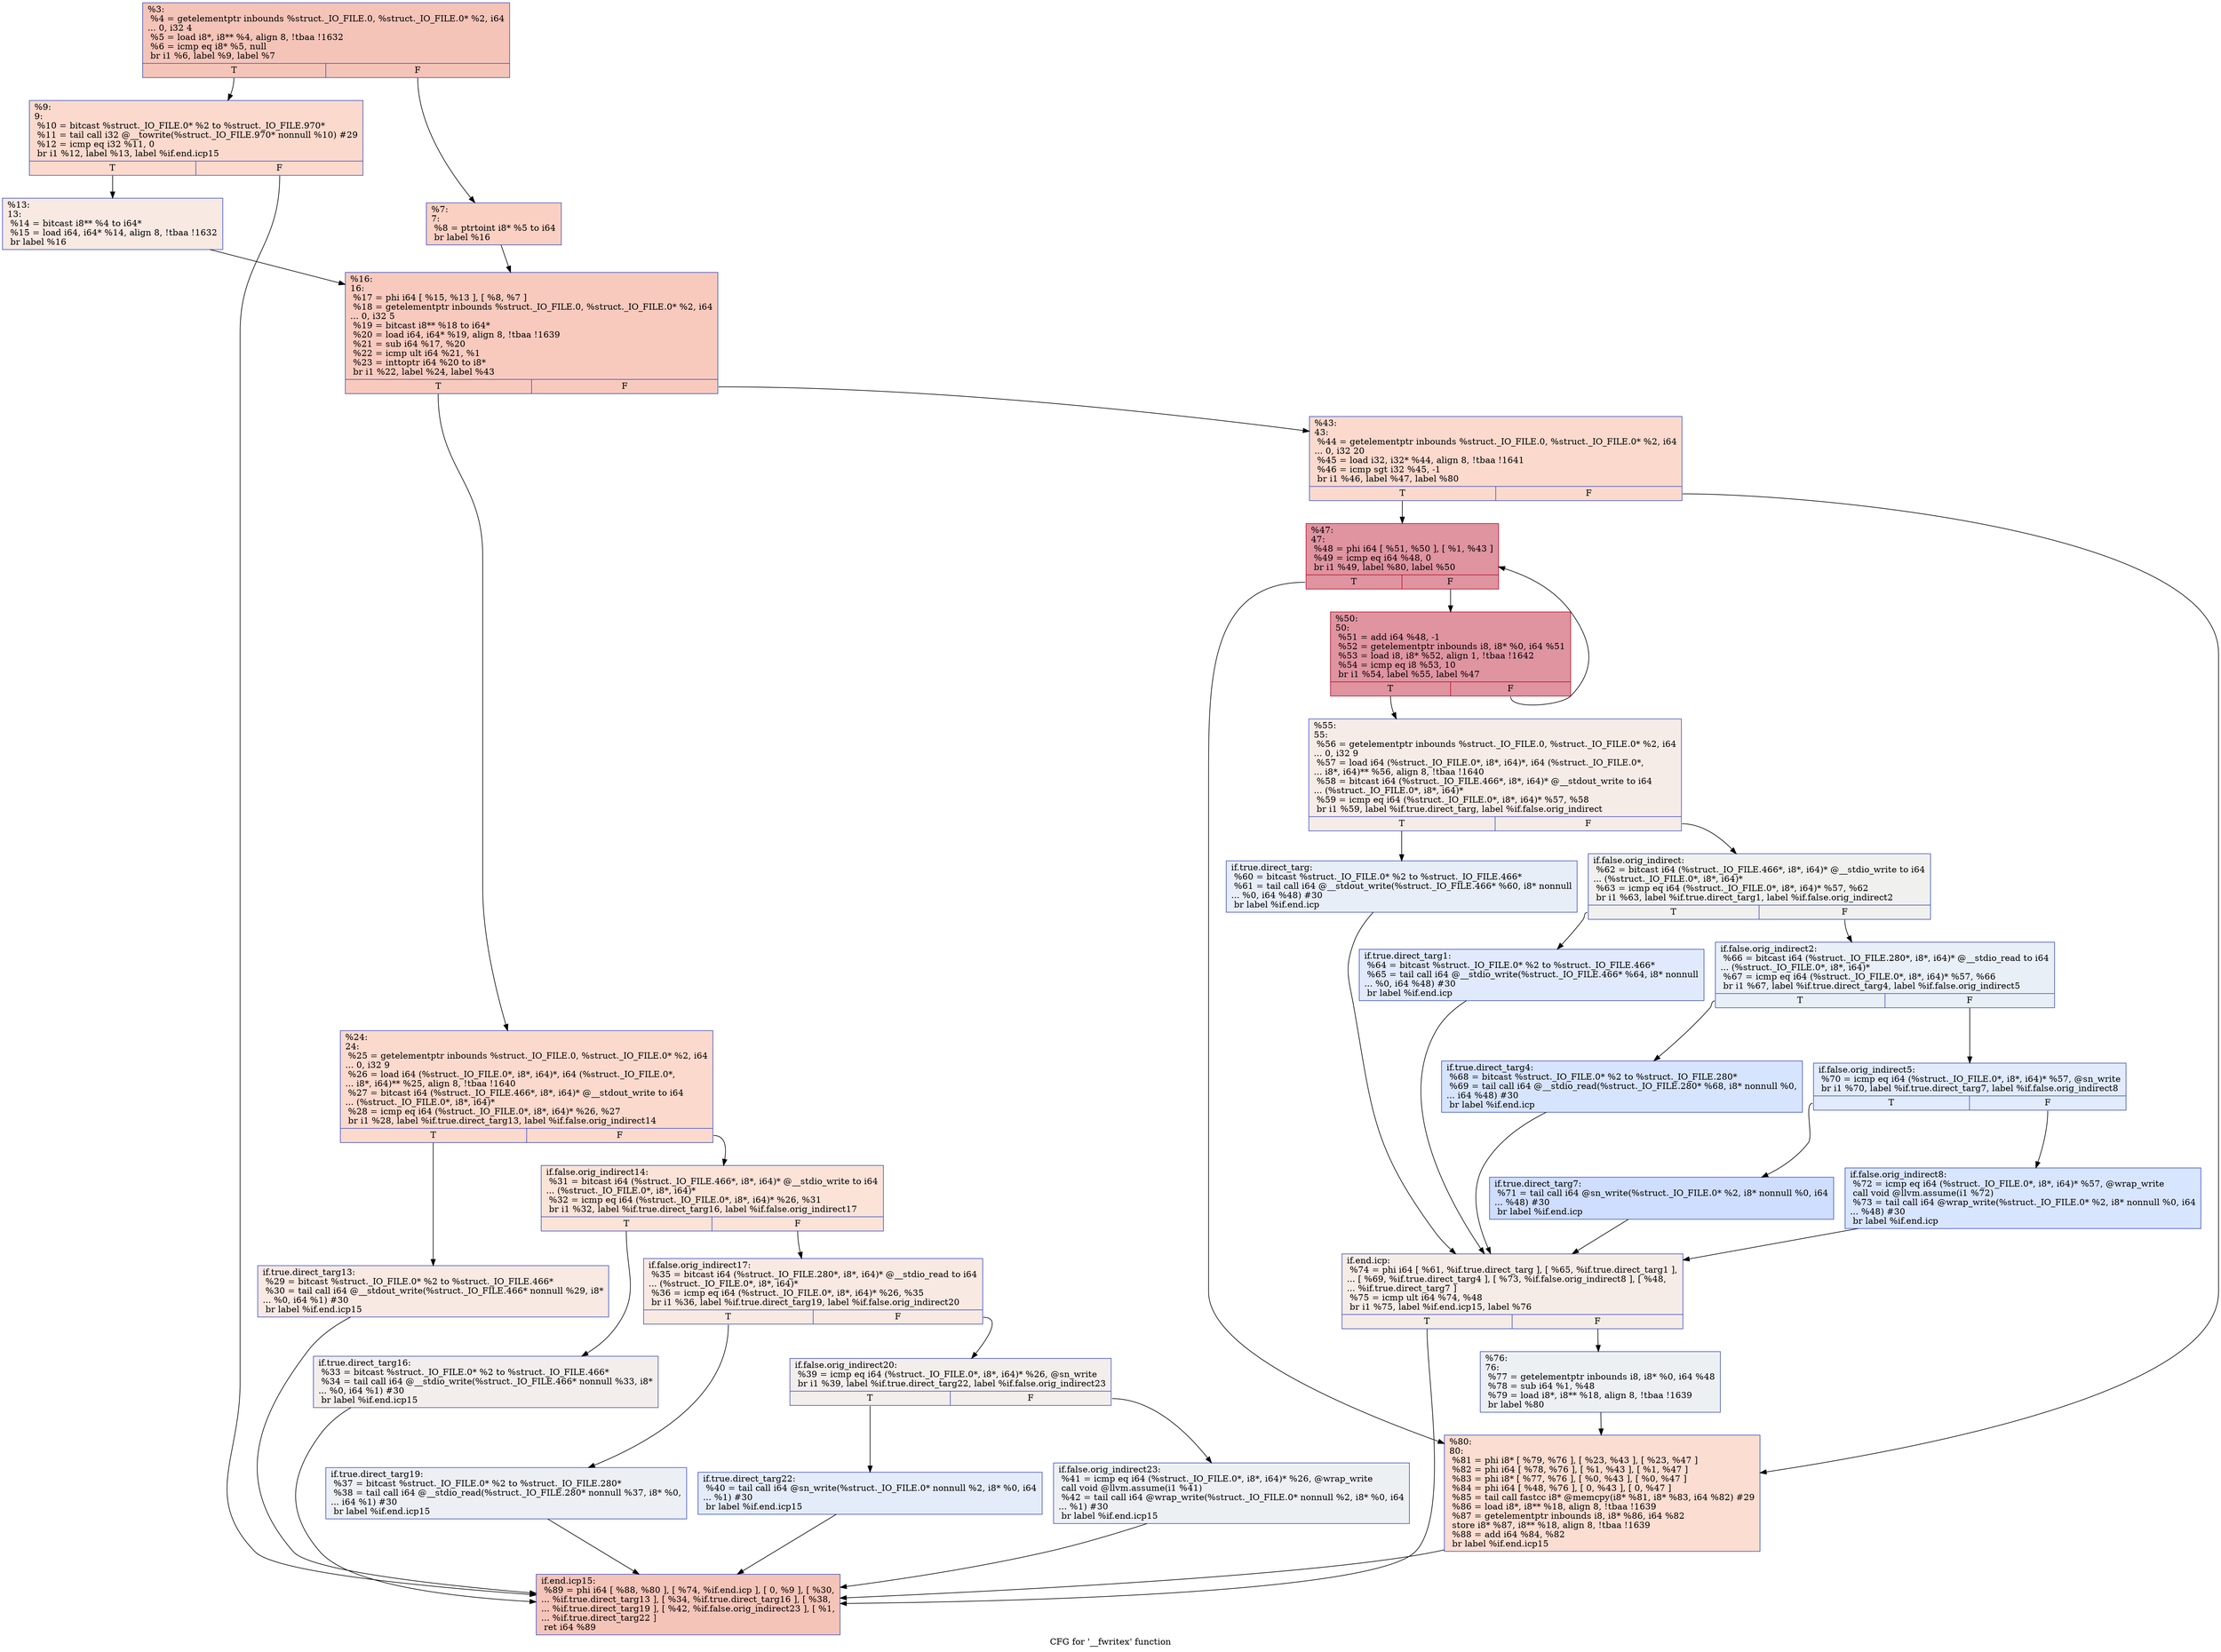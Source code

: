 digraph "CFG for '__fwritex' function" {
	label="CFG for '__fwritex' function";

	Node0x1762d20 [shape=record,color="#3d50c3ff", style=filled, fillcolor="#e97a5f70",label="{%3:\l  %4 = getelementptr inbounds %struct._IO_FILE.0, %struct._IO_FILE.0* %2, i64\l... 0, i32 4\l  %5 = load i8*, i8** %4, align 8, !tbaa !1632\l  %6 = icmp eq i8* %5, null\l  br i1 %6, label %9, label %7\l|{<s0>T|<s1>F}}"];
	Node0x1762d20:s0 -> Node0x1762f40;
	Node0x1762d20:s1 -> Node0x1762ef0;
	Node0x1762ef0 [shape=record,color="#3d50c3ff", style=filled, fillcolor="#f3947570",label="{%7:\l7:                                                \l  %8 = ptrtoint i8* %5 to i64\l  br label %16\l}"];
	Node0x1762ef0 -> Node0x1762fe0;
	Node0x1762f40 [shape=record,color="#3d50c3ff", style=filled, fillcolor="#f7ac8e70",label="{%9:\l9:                                                \l  %10 = bitcast %struct._IO_FILE.0* %2 to %struct._IO_FILE.970*\l  %11 = tail call i32 @__towrite(%struct._IO_FILE.970* nonnull %10) #29\l  %12 = icmp eq i32 %11, 0\l  br i1 %12, label %13, label %if.end.icp15\l|{<s0>T|<s1>F}}"];
	Node0x1762f40:s0 -> Node0x1762f90;
	Node0x1762f40:s1 -> Node0x17637b0;
	Node0x1762f90 [shape=record,color="#3d50c3ff", style=filled, fillcolor="#efcebd70",label="{%13:\l13:                                               \l  %14 = bitcast i8** %4 to i64*\l  %15 = load i64, i64* %14, align 8, !tbaa !1632\l  br label %16\l}"];
	Node0x1762f90 -> Node0x1762fe0;
	Node0x1762fe0 [shape=record,color="#3d50c3ff", style=filled, fillcolor="#ef886b70",label="{%16:\l16:                                               \l  %17 = phi i64 [ %15, %13 ], [ %8, %7 ]\l  %18 = getelementptr inbounds %struct._IO_FILE.0, %struct._IO_FILE.0* %2, i64\l... 0, i32 5\l  %19 = bitcast i8** %18 to i64*\l  %20 = load i64, i64* %19, align 8, !tbaa !1639\l  %21 = sub i64 %17, %20\l  %22 = icmp ult i64 %21, %1\l  %23 = inttoptr i64 %20 to i8*\l  br i1 %22, label %24, label %43\l|{<s0>T|<s1>F}}"];
	Node0x1762fe0:s0 -> Node0x1763030;
	Node0x1762fe0:s1 -> Node0x1763300;
	Node0x1763030 [shape=record,color="#3d50c3ff", style=filled, fillcolor="#f7ac8e70",label="{%24:\l24:                                               \l  %25 = getelementptr inbounds %struct._IO_FILE.0, %struct._IO_FILE.0* %2, i64\l... 0, i32 9\l  %26 = load i64 (%struct._IO_FILE.0*, i8*, i64)*, i64 (%struct._IO_FILE.0*,\l... i8*, i64)** %25, align 8, !tbaa !1640\l  %27 = bitcast i64 (%struct._IO_FILE.466*, i8*, i64)* @__stdout_write to i64\l... (%struct._IO_FILE.0*, i8*, i64)*\l  %28 = icmp eq i64 (%struct._IO_FILE.0*, i8*, i64)* %26, %27\l  br i1 %28, label %if.true.direct_targ13, label %if.false.orig_indirect14\l|{<s0>T|<s1>F}}"];
	Node0x1763030:s0 -> Node0x1763080;
	Node0x1763030:s1 -> Node0x17630d0;
	Node0x1763080 [shape=record,color="#3d50c3ff", style=filled, fillcolor="#efcebd70",label="{if.true.direct_targ13:                            \l  %29 = bitcast %struct._IO_FILE.0* %2 to %struct._IO_FILE.466*\l  %30 = tail call i64 @__stdout_write(%struct._IO_FILE.466* nonnull %29, i8*\l... %0, i64 %1) #30\l  br label %if.end.icp15\l}"];
	Node0x1763080 -> Node0x17637b0;
	Node0x17630d0 [shape=record,color="#3d50c3ff", style=filled, fillcolor="#f6bfa670",label="{if.false.orig_indirect14:                         \l  %31 = bitcast i64 (%struct._IO_FILE.466*, i8*, i64)* @__stdio_write to i64\l... (%struct._IO_FILE.0*, i8*, i64)*\l  %32 = icmp eq i64 (%struct._IO_FILE.0*, i8*, i64)* %26, %31\l  br i1 %32, label %if.true.direct_targ16, label %if.false.orig_indirect17\l|{<s0>T|<s1>F}}"];
	Node0x17630d0:s0 -> Node0x1763120;
	Node0x17630d0:s1 -> Node0x1763170;
	Node0x1763120 [shape=record,color="#3d50c3ff", style=filled, fillcolor="#e3d9d370",label="{if.true.direct_targ16:                            \l  %33 = bitcast %struct._IO_FILE.0* %2 to %struct._IO_FILE.466*\l  %34 = tail call i64 @__stdio_write(%struct._IO_FILE.466* nonnull %33, i8*\l... %0, i64 %1) #30\l  br label %if.end.icp15\l}"];
	Node0x1763120 -> Node0x17637b0;
	Node0x1763170 [shape=record,color="#3d50c3ff", style=filled, fillcolor="#efcebd70",label="{if.false.orig_indirect17:                         \l  %35 = bitcast i64 (%struct._IO_FILE.280*, i8*, i64)* @__stdio_read to i64\l... (%struct._IO_FILE.0*, i8*, i64)*\l  %36 = icmp eq i64 (%struct._IO_FILE.0*, i8*, i64)* %26, %35\l  br i1 %36, label %if.true.direct_targ19, label %if.false.orig_indirect20\l|{<s0>T|<s1>F}}"];
	Node0x1763170:s0 -> Node0x17631c0;
	Node0x1763170:s1 -> Node0x1763210;
	Node0x17631c0 [shape=record,color="#3d50c3ff", style=filled, fillcolor="#d4dbe670",label="{if.true.direct_targ19:                            \l  %37 = bitcast %struct._IO_FILE.0* %2 to %struct._IO_FILE.280*\l  %38 = tail call i64 @__stdio_read(%struct._IO_FILE.280* nonnull %37, i8* %0,\l... i64 %1) #30\l  br label %if.end.icp15\l}"];
	Node0x17631c0 -> Node0x17637b0;
	Node0x1763210 [shape=record,color="#3d50c3ff", style=filled, fillcolor="#e5d8d170",label="{if.false.orig_indirect20:                         \l  %39 = icmp eq i64 (%struct._IO_FILE.0*, i8*, i64)* %26, @sn_write\l  br i1 %39, label %if.true.direct_targ22, label %if.false.orig_indirect23\l|{<s0>T|<s1>F}}"];
	Node0x1763210:s0 -> Node0x1763260;
	Node0x1763210:s1 -> Node0x17632b0;
	Node0x1763260 [shape=record,color="#3d50c3ff", style=filled, fillcolor="#c1d4f470",label="{if.true.direct_targ22:                            \l  %40 = tail call i64 @sn_write(%struct._IO_FILE.0* nonnull %2, i8* %0, i64\l... %1) #30\l  br label %if.end.icp15\l}"];
	Node0x1763260 -> Node0x17637b0;
	Node0x17632b0 [shape=record,color="#3d50c3ff", style=filled, fillcolor="#d6dce470",label="{if.false.orig_indirect23:                         \l  %41 = icmp eq i64 (%struct._IO_FILE.0*, i8*, i64)* %26, @wrap_write\l  call void @llvm.assume(i1 %41)\l  %42 = tail call i64 @wrap_write(%struct._IO_FILE.0* nonnull %2, i8* %0, i64\l... %1) #30\l  br label %if.end.icp15\l}"];
	Node0x17632b0 -> Node0x17637b0;
	Node0x1763300 [shape=record,color="#3d50c3ff", style=filled, fillcolor="#f7ac8e70",label="{%43:\l43:                                               \l  %44 = getelementptr inbounds %struct._IO_FILE.0, %struct._IO_FILE.0* %2, i64\l... 0, i32 20\l  %45 = load i32, i32* %44, align 8, !tbaa !1641\l  %46 = icmp sgt i32 %45, -1\l  br i1 %46, label %47, label %80\l|{<s0>T|<s1>F}}"];
	Node0x1763300:s0 -> Node0x1763350;
	Node0x1763300:s1 -> Node0x1763760;
	Node0x1763350 [shape=record,color="#b70d28ff", style=filled, fillcolor="#b70d2870",label="{%47:\l47:                                               \l  %48 = phi i64 [ %51, %50 ], [ %1, %43 ]\l  %49 = icmp eq i64 %48, 0\l  br i1 %49, label %80, label %50\l|{<s0>T|<s1>F}}"];
	Node0x1763350:s0 -> Node0x1763760;
	Node0x1763350:s1 -> Node0x17633a0;
	Node0x17633a0 [shape=record,color="#b70d28ff", style=filled, fillcolor="#b70d2870",label="{%50:\l50:                                               \l  %51 = add i64 %48, -1\l  %52 = getelementptr inbounds i8, i8* %0, i64 %51\l  %53 = load i8, i8* %52, align 1, !tbaa !1642\l  %54 = icmp eq i8 %53, 10\l  br i1 %54, label %55, label %47\l|{<s0>T|<s1>F}}"];
	Node0x17633a0:s0 -> Node0x17633f0;
	Node0x17633a0:s1 -> Node0x1763350;
	Node0x17633f0 [shape=record,color="#3d50c3ff", style=filled, fillcolor="#ead5c970",label="{%55:\l55:                                               \l  %56 = getelementptr inbounds %struct._IO_FILE.0, %struct._IO_FILE.0* %2, i64\l... 0, i32 9\l  %57 = load i64 (%struct._IO_FILE.0*, i8*, i64)*, i64 (%struct._IO_FILE.0*,\l... i8*, i64)** %56, align 8, !tbaa !1640\l  %58 = bitcast i64 (%struct._IO_FILE.466*, i8*, i64)* @__stdout_write to i64\l... (%struct._IO_FILE.0*, i8*, i64)*\l  %59 = icmp eq i64 (%struct._IO_FILE.0*, i8*, i64)* %57, %58\l  br i1 %59, label %if.true.direct_targ, label %if.false.orig_indirect\l|{<s0>T|<s1>F}}"];
	Node0x17633f0:s0 -> Node0x1763440;
	Node0x17633f0:s1 -> Node0x1763490;
	Node0x1763440 [shape=record,color="#3d50c3ff", style=filled, fillcolor="#cbd8ee70",label="{if.true.direct_targ:                              \l  %60 = bitcast %struct._IO_FILE.0* %2 to %struct._IO_FILE.466*\l  %61 = tail call i64 @__stdout_write(%struct._IO_FILE.466* %60, i8* nonnull\l... %0, i64 %48) #30\l  br label %if.end.icp\l}"];
	Node0x1763440 -> Node0x17636c0;
	Node0x1763490 [shape=record,color="#3d50c3ff", style=filled, fillcolor="#dedcdb70",label="{if.false.orig_indirect:                           \l  %62 = bitcast i64 (%struct._IO_FILE.466*, i8*, i64)* @__stdio_write to i64\l... (%struct._IO_FILE.0*, i8*, i64)*\l  %63 = icmp eq i64 (%struct._IO_FILE.0*, i8*, i64)* %57, %62\l  br i1 %63, label %if.true.direct_targ1, label %if.false.orig_indirect2\l|{<s0>T|<s1>F}}"];
	Node0x1763490:s0 -> Node0x17634e0;
	Node0x1763490:s1 -> Node0x1763530;
	Node0x17634e0 [shape=record,color="#3d50c3ff", style=filled, fillcolor="#b9d0f970",label="{if.true.direct_targ1:                             \l  %64 = bitcast %struct._IO_FILE.0* %2 to %struct._IO_FILE.466*\l  %65 = tail call i64 @__stdio_write(%struct._IO_FILE.466* %64, i8* nonnull\l... %0, i64 %48) #30\l  br label %if.end.icp\l}"];
	Node0x17634e0 -> Node0x17636c0;
	Node0x1763530 [shape=record,color="#3d50c3ff", style=filled, fillcolor="#cedaeb70",label="{if.false.orig_indirect2:                          \l  %66 = bitcast i64 (%struct._IO_FILE.280*, i8*, i64)* @__stdio_read to i64\l... (%struct._IO_FILE.0*, i8*, i64)*\l  %67 = icmp eq i64 (%struct._IO_FILE.0*, i8*, i64)* %57, %66\l  br i1 %67, label %if.true.direct_targ4, label %if.false.orig_indirect5\l|{<s0>T|<s1>F}}"];
	Node0x1763530:s0 -> Node0x1763580;
	Node0x1763530:s1 -> Node0x17635d0;
	Node0x1763580 [shape=record,color="#3d50c3ff", style=filled, fillcolor="#a5c3fe70",label="{if.true.direct_targ4:                             \l  %68 = bitcast %struct._IO_FILE.0* %2 to %struct._IO_FILE.280*\l  %69 = tail call i64 @__stdio_read(%struct._IO_FILE.280* %68, i8* nonnull %0,\l... i64 %48) #30\l  br label %if.end.icp\l}"];
	Node0x1763580 -> Node0x17636c0;
	Node0x17635d0 [shape=record,color="#3d50c3ff", style=filled, fillcolor="#bbd1f870",label="{if.false.orig_indirect5:                          \l  %70 = icmp eq i64 (%struct._IO_FILE.0*, i8*, i64)* %57, @sn_write\l  br i1 %70, label %if.true.direct_targ7, label %if.false.orig_indirect8\l|{<s0>T|<s1>F}}"];
	Node0x17635d0:s0 -> Node0x1763620;
	Node0x17635d0:s1 -> Node0x1763670;
	Node0x1763620 [shape=record,color="#3d50c3ff", style=filled, fillcolor="#93b5fe70",label="{if.true.direct_targ7:                             \l  %71 = tail call i64 @sn_write(%struct._IO_FILE.0* %2, i8* nonnull %0, i64\l... %48) #30\l  br label %if.end.icp\l}"];
	Node0x1763620 -> Node0x17636c0;
	Node0x1763670 [shape=record,color="#3d50c3ff", style=filled, fillcolor="#a7c5fe70",label="{if.false.orig_indirect8:                          \l  %72 = icmp eq i64 (%struct._IO_FILE.0*, i8*, i64)* %57, @wrap_write\l  call void @llvm.assume(i1 %72)\l  %73 = tail call i64 @wrap_write(%struct._IO_FILE.0* %2, i8* nonnull %0, i64\l... %48) #30\l  br label %if.end.icp\l}"];
	Node0x1763670 -> Node0x17636c0;
	Node0x17636c0 [shape=record,color="#3d50c3ff", style=filled, fillcolor="#ead5c970",label="{if.end.icp:                                       \l  %74 = phi i64 [ %61, %if.true.direct_targ ], [ %65, %if.true.direct_targ1 ],\l... [ %69, %if.true.direct_targ4 ], [ %73, %if.false.orig_indirect8 ], [ %48,\l... %if.true.direct_targ7 ]\l  %75 = icmp ult i64 %74, %48\l  br i1 %75, label %if.end.icp15, label %76\l|{<s0>T|<s1>F}}"];
	Node0x17636c0:s0 -> Node0x17637b0;
	Node0x17636c0:s1 -> Node0x1763710;
	Node0x1763710 [shape=record,color="#3d50c3ff", style=filled, fillcolor="#d6dce470",label="{%76:\l76:                                               \l  %77 = getelementptr inbounds i8, i8* %0, i64 %48\l  %78 = sub i64 %1, %48\l  %79 = load i8*, i8** %18, align 8, !tbaa !1639\l  br label %80\l}"];
	Node0x1763710 -> Node0x1763760;
	Node0x1763760 [shape=record,color="#3d50c3ff", style=filled, fillcolor="#f7b39670",label="{%80:\l80:                                               \l  %81 = phi i8* [ %79, %76 ], [ %23, %43 ], [ %23, %47 ]\l  %82 = phi i64 [ %78, %76 ], [ %1, %43 ], [ %1, %47 ]\l  %83 = phi i8* [ %77, %76 ], [ %0, %43 ], [ %0, %47 ]\l  %84 = phi i64 [ %48, %76 ], [ 0, %43 ], [ 0, %47 ]\l  %85 = tail call fastcc i8* @memcpy(i8* %81, i8* %83, i64 %82) #29\l  %86 = load i8*, i8** %18, align 8, !tbaa !1639\l  %87 = getelementptr inbounds i8, i8* %86, i64 %82\l  store i8* %87, i8** %18, align 8, !tbaa !1639\l  %88 = add i64 %84, %82\l  br label %if.end.icp15\l}"];
	Node0x1763760 -> Node0x17637b0;
	Node0x17637b0 [shape=record,color="#3d50c3ff", style=filled, fillcolor="#e97a5f70",label="{if.end.icp15:                                     \l  %89 = phi i64 [ %88, %80 ], [ %74, %if.end.icp ], [ 0, %9 ], [ %30,\l... %if.true.direct_targ13 ], [ %34, %if.true.direct_targ16 ], [ %38,\l... %if.true.direct_targ19 ], [ %42, %if.false.orig_indirect23 ], [ %1,\l... %if.true.direct_targ22 ]\l  ret i64 %89\l}"];
}
